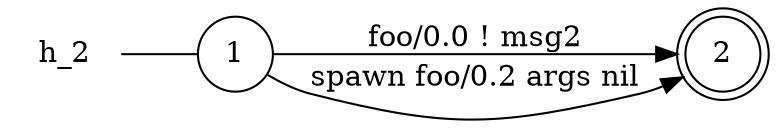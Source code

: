 digraph h_2 {
	rankdir="LR";
	n_0 [label="h_2", shape="plaintext"];
	n_1 [id="1", shape=circle, label="1"];
	n_0 -> n_1 [arrowhead=none];
	n_2 [id="2", shape=doublecircle, label="2"];

	n_1 -> n_2 [id="[$e|1]", label="foo/0.0 ! msg2"];
	n_1 -> n_2 [id="[$e|2]", label="spawn foo/0.2 args nil"];
}
